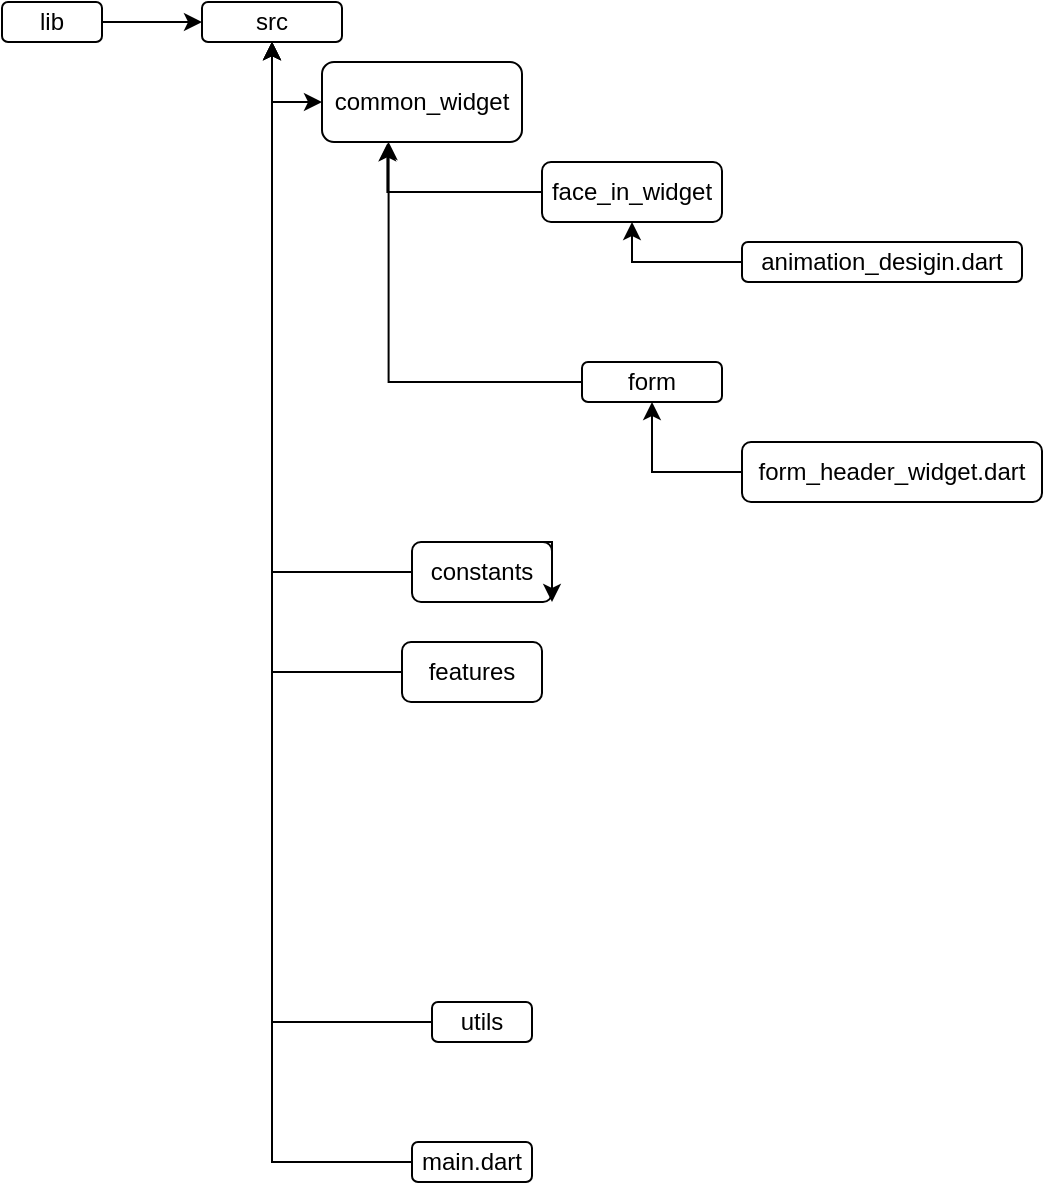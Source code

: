 <mxfile version="24.6.5" type="github">
  <diagram name="Page-1" id="GC655MLlFyZ8t5NlishO">
    <mxGraphModel dx="794" dy="412" grid="1" gridSize="10" guides="1" tooltips="1" connect="1" arrows="1" fold="1" page="1" pageScale="1" pageWidth="850" pageHeight="1100" math="0" shadow="0">
      <root>
        <mxCell id="0" />
        <mxCell id="1" parent="0" />
        <mxCell id="HKb4adQGSNtspmSec9Rk-2" style="edgeStyle=orthogonalEdgeStyle;rounded=0;orthogonalLoop=1;jettySize=auto;html=1;entryX=0;entryY=0.5;entryDx=0;entryDy=0;" edge="1" parent="1" source="HKb4adQGSNtspmSec9Rk-1" target="HKb4adQGSNtspmSec9Rk-3">
          <mxGeometry relative="1" as="geometry">
            <mxPoint x="200" y="40" as="targetPoint" />
          </mxGeometry>
        </mxCell>
        <mxCell id="HKb4adQGSNtspmSec9Rk-1" value="lib" style="rounded=1;whiteSpace=wrap;html=1;" vertex="1" parent="1">
          <mxGeometry x="40" y="30" width="50" height="20" as="geometry" />
        </mxCell>
        <mxCell id="HKb4adQGSNtspmSec9Rk-5" style="edgeStyle=orthogonalEdgeStyle;rounded=0;orthogonalLoop=1;jettySize=auto;html=1;entryX=0;entryY=0.5;entryDx=0;entryDy=0;" edge="1" parent="1" source="HKb4adQGSNtspmSec9Rk-3" target="HKb4adQGSNtspmSec9Rk-4">
          <mxGeometry relative="1" as="geometry" />
        </mxCell>
        <mxCell id="HKb4adQGSNtspmSec9Rk-3" value="src" style="rounded=1;whiteSpace=wrap;html=1;" vertex="1" parent="1">
          <mxGeometry x="140" y="30" width="70" height="20" as="geometry" />
        </mxCell>
        <mxCell id="HKb4adQGSNtspmSec9Rk-4" value="common_widget" style="rounded=1;whiteSpace=wrap;html=1;" vertex="1" parent="1">
          <mxGeometry x="200" y="60" width="100" height="40" as="geometry" />
        </mxCell>
        <mxCell id="HKb4adQGSNtspmSec9Rk-7" style="edgeStyle=orthogonalEdgeStyle;rounded=0;orthogonalLoop=1;jettySize=auto;html=1;entryX=0.5;entryY=1;entryDx=0;entryDy=0;" edge="1" parent="1" source="HKb4adQGSNtspmSec9Rk-6" target="HKb4adQGSNtspmSec9Rk-3">
          <mxGeometry relative="1" as="geometry" />
        </mxCell>
        <mxCell id="HKb4adQGSNtspmSec9Rk-6" value="constants" style="rounded=1;whiteSpace=wrap;html=1;" vertex="1" parent="1">
          <mxGeometry x="245" y="300" width="70" height="30" as="geometry" />
        </mxCell>
        <mxCell id="HKb4adQGSNtspmSec9Rk-14" style="edgeStyle=orthogonalEdgeStyle;rounded=0;orthogonalLoop=1;jettySize=auto;html=1;entryX=0.5;entryY=1;entryDx=0;entryDy=0;" edge="1" parent="1" source="HKb4adQGSNtspmSec9Rk-8" target="HKb4adQGSNtspmSec9Rk-3">
          <mxGeometry relative="1" as="geometry" />
        </mxCell>
        <mxCell id="HKb4adQGSNtspmSec9Rk-8" value="features" style="rounded=1;whiteSpace=wrap;html=1;" vertex="1" parent="1">
          <mxGeometry x="240" y="350" width="70" height="30" as="geometry" />
        </mxCell>
        <mxCell id="HKb4adQGSNtspmSec9Rk-12" style="edgeStyle=orthogonalEdgeStyle;rounded=0;orthogonalLoop=1;jettySize=auto;html=1;entryX=0.5;entryY=1;entryDx=0;entryDy=0;" edge="1" parent="1" source="HKb4adQGSNtspmSec9Rk-9" target="HKb4adQGSNtspmSec9Rk-3">
          <mxGeometry relative="1" as="geometry" />
        </mxCell>
        <mxCell id="HKb4adQGSNtspmSec9Rk-9" value="utils" style="rounded=1;whiteSpace=wrap;html=1;" vertex="1" parent="1">
          <mxGeometry x="255" y="530" width="50" height="20" as="geometry" />
        </mxCell>
        <mxCell id="HKb4adQGSNtspmSec9Rk-11" style="edgeStyle=orthogonalEdgeStyle;rounded=0;orthogonalLoop=1;jettySize=auto;html=1;entryX=0.5;entryY=1;entryDx=0;entryDy=0;" edge="1" parent="1" source="HKb4adQGSNtspmSec9Rk-10" target="HKb4adQGSNtspmSec9Rk-3">
          <mxGeometry relative="1" as="geometry" />
        </mxCell>
        <mxCell id="HKb4adQGSNtspmSec9Rk-10" value="main.dart" style="rounded=1;whiteSpace=wrap;html=1;" vertex="1" parent="1">
          <mxGeometry x="245" y="600" width="60" height="20" as="geometry" />
        </mxCell>
        <mxCell id="HKb4adQGSNtspmSec9Rk-18" style="edgeStyle=orthogonalEdgeStyle;rounded=0;orthogonalLoop=1;jettySize=auto;html=1;exitX=0.75;exitY=0;exitDx=0;exitDy=0;entryX=1;entryY=1;entryDx=0;entryDy=0;" edge="1" parent="1" source="HKb4adQGSNtspmSec9Rk-6" target="HKb4adQGSNtspmSec9Rk-6">
          <mxGeometry relative="1" as="geometry" />
        </mxCell>
        <mxCell id="HKb4adQGSNtspmSec9Rk-19" value="face_in_widget" style="rounded=1;whiteSpace=wrap;html=1;" vertex="1" parent="1">
          <mxGeometry x="310" y="110" width="90" height="30" as="geometry" />
        </mxCell>
        <mxCell id="HKb4adQGSNtspmSec9Rk-21" style="edgeStyle=orthogonalEdgeStyle;rounded=0;orthogonalLoop=1;jettySize=auto;html=1;entryX=0.327;entryY=1.017;entryDx=0;entryDy=0;entryPerimeter=0;" edge="1" parent="1" source="HKb4adQGSNtspmSec9Rk-19" target="HKb4adQGSNtspmSec9Rk-4">
          <mxGeometry relative="1" as="geometry" />
        </mxCell>
        <mxCell id="HKb4adQGSNtspmSec9Rk-22" value="form" style="rounded=1;whiteSpace=wrap;html=1;" vertex="1" parent="1">
          <mxGeometry x="330" y="210" width="70" height="20" as="geometry" />
        </mxCell>
        <mxCell id="HKb4adQGSNtspmSec9Rk-23" style="edgeStyle=orthogonalEdgeStyle;rounded=0;orthogonalLoop=1;jettySize=auto;html=1;entryX=0.333;entryY=1;entryDx=0;entryDy=0;entryPerimeter=0;" edge="1" parent="1" source="HKb4adQGSNtspmSec9Rk-22" target="HKb4adQGSNtspmSec9Rk-4">
          <mxGeometry relative="1" as="geometry" />
        </mxCell>
        <mxCell id="HKb4adQGSNtspmSec9Rk-25" style="edgeStyle=orthogonalEdgeStyle;rounded=0;orthogonalLoop=1;jettySize=auto;html=1;entryX=0.5;entryY=1;entryDx=0;entryDy=0;" edge="1" parent="1" source="HKb4adQGSNtspmSec9Rk-24" target="HKb4adQGSNtspmSec9Rk-22">
          <mxGeometry relative="1" as="geometry" />
        </mxCell>
        <mxCell id="HKb4adQGSNtspmSec9Rk-24" value="form_header_widget.dart" style="rounded=1;whiteSpace=wrap;html=1;" vertex="1" parent="1">
          <mxGeometry x="410" y="250" width="150" height="30" as="geometry" />
        </mxCell>
        <mxCell id="HKb4adQGSNtspmSec9Rk-27" style="edgeStyle=orthogonalEdgeStyle;rounded=0;orthogonalLoop=1;jettySize=auto;html=1;entryX=0.5;entryY=1;entryDx=0;entryDy=0;" edge="1" parent="1" source="HKb4adQGSNtspmSec9Rk-26" target="HKb4adQGSNtspmSec9Rk-19">
          <mxGeometry relative="1" as="geometry" />
        </mxCell>
        <mxCell id="HKb4adQGSNtspmSec9Rk-26" value="animation_desigin.dart" style="rounded=1;whiteSpace=wrap;html=1;" vertex="1" parent="1">
          <mxGeometry x="410" y="150" width="140" height="20" as="geometry" />
        </mxCell>
      </root>
    </mxGraphModel>
  </diagram>
</mxfile>

